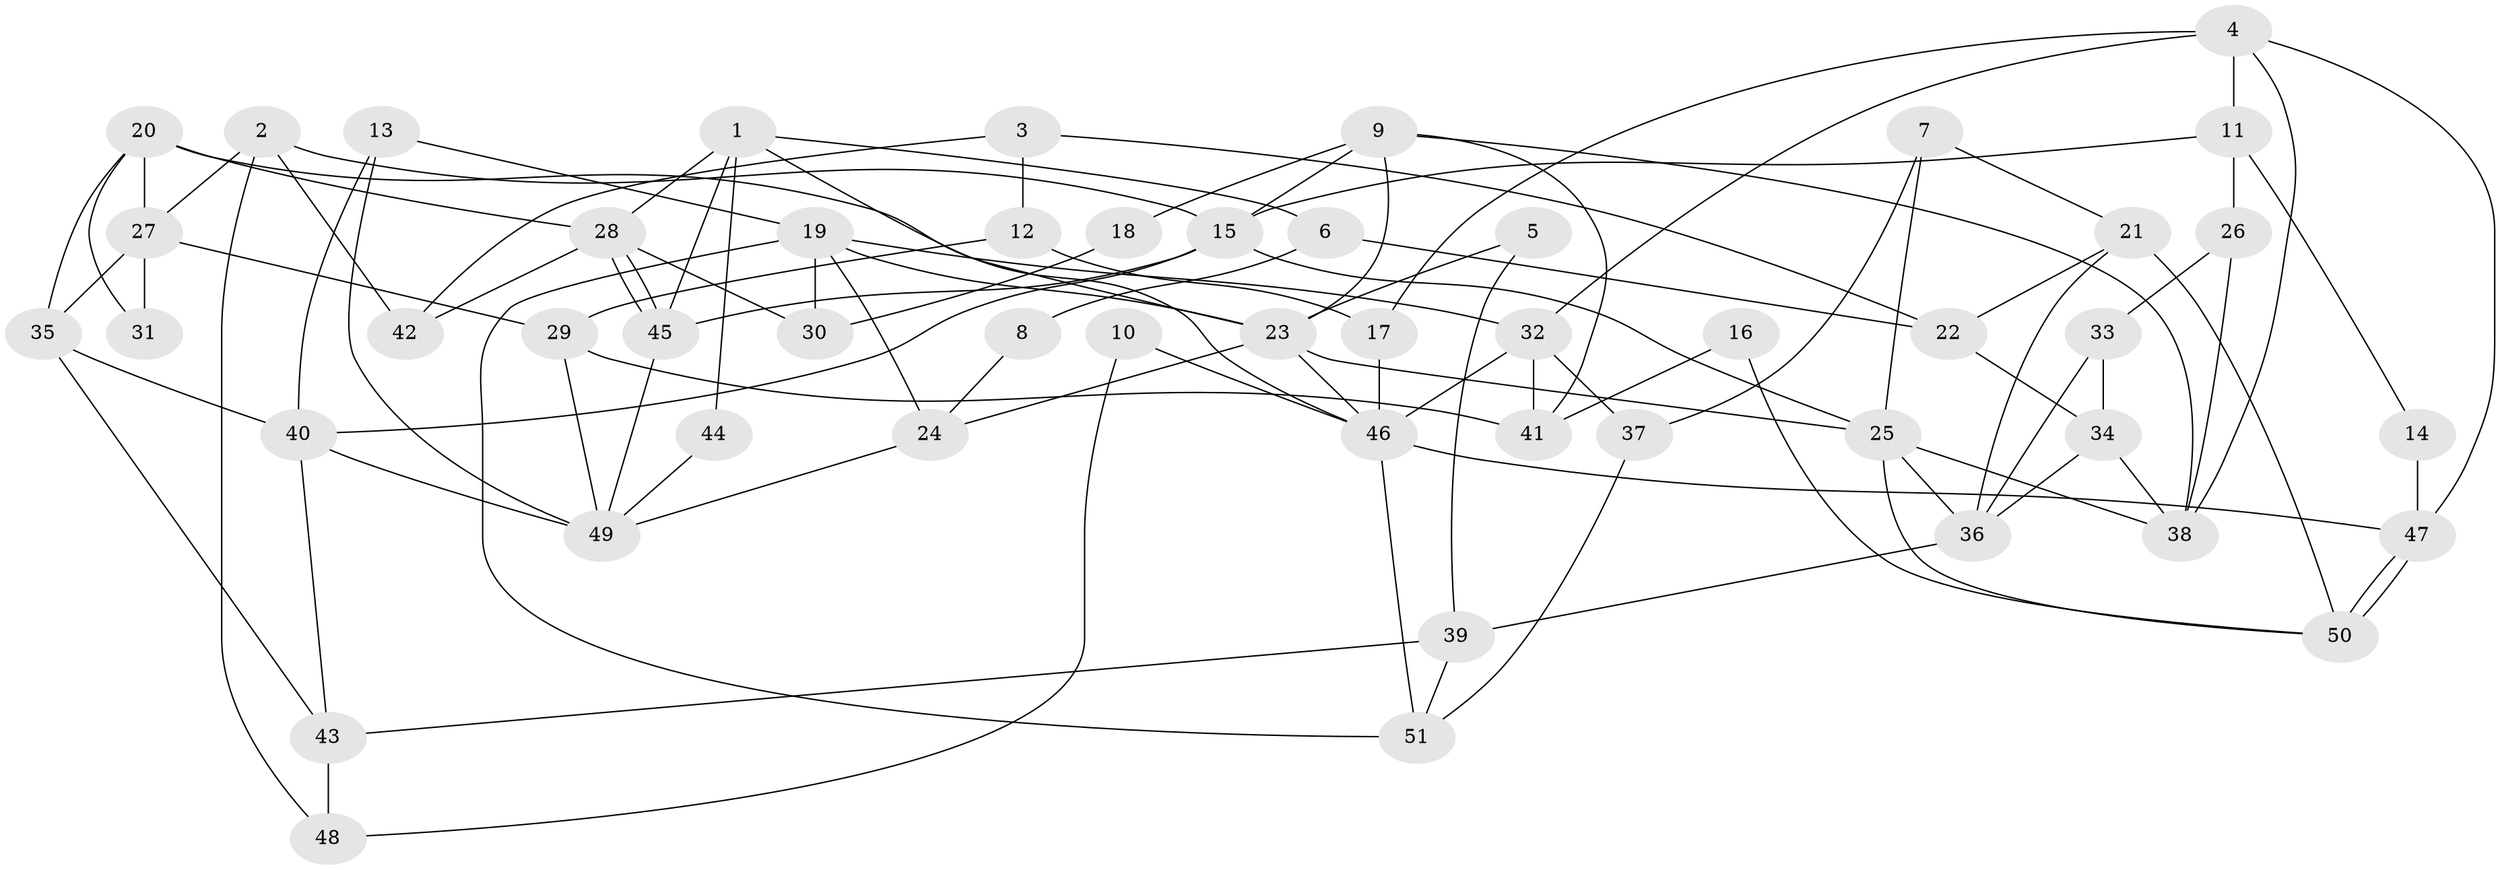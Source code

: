 // Generated by graph-tools (version 1.1) at 2025/50/03/09/25 04:50:05]
// undirected, 51 vertices, 102 edges
graph export_dot {
graph [start="1"]
  node [color=gray90,style=filled];
  1;
  2;
  3;
  4;
  5;
  6;
  7;
  8;
  9;
  10;
  11;
  12;
  13;
  14;
  15;
  16;
  17;
  18;
  19;
  20;
  21;
  22;
  23;
  24;
  25;
  26;
  27;
  28;
  29;
  30;
  31;
  32;
  33;
  34;
  35;
  36;
  37;
  38;
  39;
  40;
  41;
  42;
  43;
  44;
  45;
  46;
  47;
  48;
  49;
  50;
  51;
  1 -- 46;
  1 -- 28;
  1 -- 6;
  1 -- 44;
  1 -- 45;
  2 -- 15;
  2 -- 27;
  2 -- 42;
  2 -- 48;
  3 -- 42;
  3 -- 22;
  3 -- 12;
  4 -- 38;
  4 -- 32;
  4 -- 11;
  4 -- 17;
  4 -- 47;
  5 -- 23;
  5 -- 39;
  6 -- 22;
  6 -- 8;
  7 -- 37;
  7 -- 25;
  7 -- 21;
  8 -- 24;
  9 -- 15;
  9 -- 41;
  9 -- 18;
  9 -- 23;
  9 -- 38;
  10 -- 46;
  10 -- 48;
  11 -- 15;
  11 -- 14;
  11 -- 26;
  12 -- 17;
  12 -- 29;
  13 -- 40;
  13 -- 49;
  13 -- 19;
  14 -- 47;
  15 -- 45;
  15 -- 25;
  15 -- 40;
  16 -- 41;
  16 -- 50;
  17 -- 46;
  18 -- 30;
  19 -- 23;
  19 -- 24;
  19 -- 30;
  19 -- 32;
  19 -- 51;
  20 -- 35;
  20 -- 23;
  20 -- 27;
  20 -- 28;
  20 -- 31;
  21 -- 50;
  21 -- 22;
  21 -- 36;
  22 -- 34;
  23 -- 24;
  23 -- 25;
  23 -- 46;
  24 -- 49;
  25 -- 38;
  25 -- 36;
  25 -- 50;
  26 -- 38;
  26 -- 33;
  27 -- 29;
  27 -- 31;
  27 -- 35;
  28 -- 45;
  28 -- 45;
  28 -- 30;
  28 -- 42;
  29 -- 49;
  29 -- 41;
  32 -- 46;
  32 -- 37;
  32 -- 41;
  33 -- 36;
  33 -- 34;
  34 -- 36;
  34 -- 38;
  35 -- 43;
  35 -- 40;
  36 -- 39;
  37 -- 51;
  39 -- 51;
  39 -- 43;
  40 -- 43;
  40 -- 49;
  43 -- 48;
  44 -- 49;
  45 -- 49;
  46 -- 47;
  46 -- 51;
  47 -- 50;
  47 -- 50;
}
